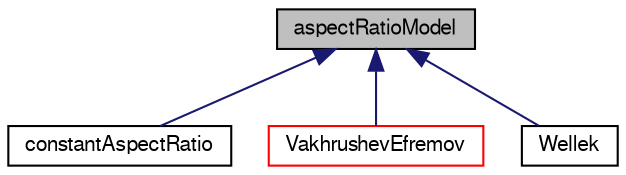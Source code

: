 digraph "aspectRatioModel"
{
  bgcolor="transparent";
  edge [fontname="FreeSans",fontsize="10",labelfontname="FreeSans",labelfontsize="10"];
  node [fontname="FreeSans",fontsize="10",shape=record];
  Node0 [label="aspectRatioModel",height=0.2,width=0.4,color="black", fillcolor="grey75", style="filled", fontcolor="black"];
  Node0 -> Node1 [dir="back",color="midnightblue",fontsize="10",style="solid",fontname="FreeSans"];
  Node1 [label="constantAspectRatio",height=0.2,width=0.4,color="black",URL="$a32102.html"];
  Node0 -> Node2 [dir="back",color="midnightblue",fontsize="10",style="solid",fontname="FreeSans"];
  Node2 [label="VakhrushevEfremov",height=0.2,width=0.4,color="red",URL="$a32110.html"];
  Node0 -> Node4 [dir="back",color="midnightblue",fontsize="10",style="solid",fontname="FreeSans"];
  Node4 [label="Wellek",height=0.2,width=0.4,color="black",URL="$a32114.html",tooltip="Aspect ratio model of Wellek et al. "];
}
